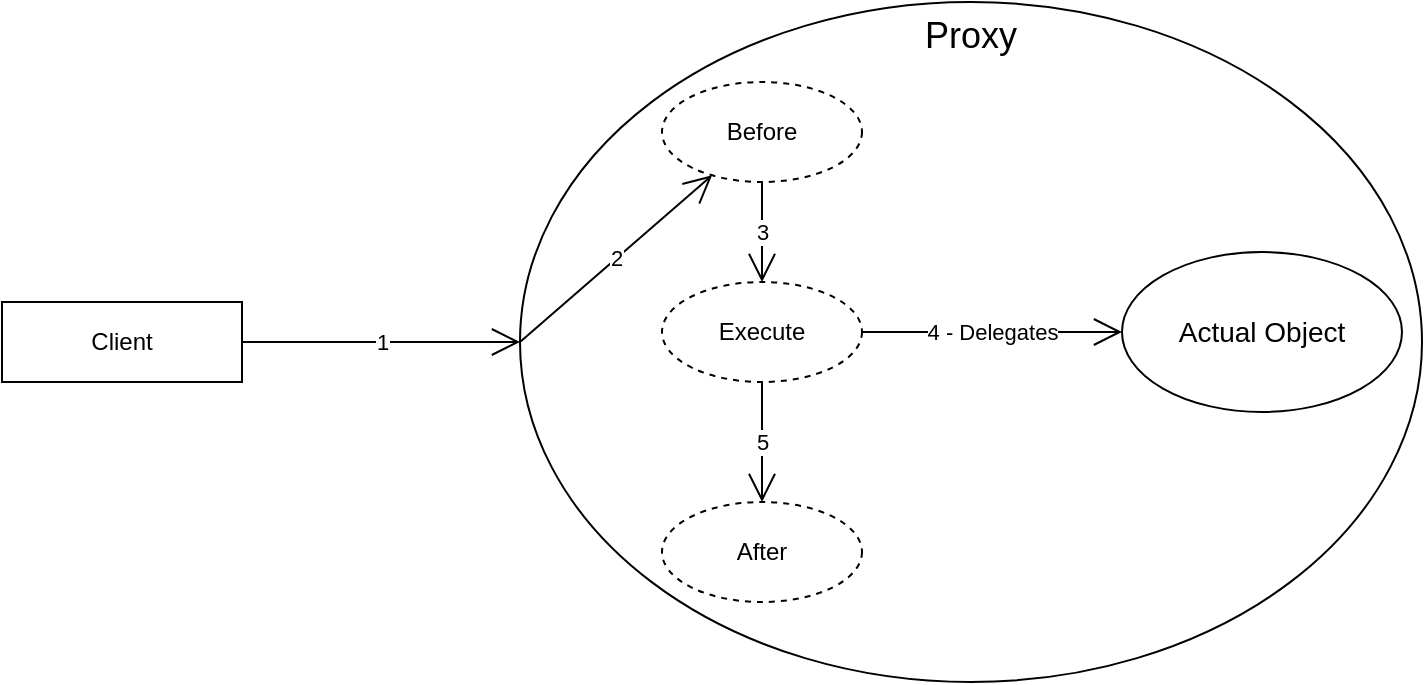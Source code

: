 <mxfile version="21.2.8" type="device">
  <diagram id="C5RBs43oDa-KdzZeNtuy" name="Page-1">
    <mxGraphModel dx="1195" dy="703" grid="1" gridSize="10" guides="1" tooltips="1" connect="1" arrows="1" fold="1" page="1" pageScale="1" pageWidth="827" pageHeight="1169" math="0" shadow="0">
      <root>
        <mxCell id="WIyWlLk6GJQsqaUBKTNV-0" />
        <mxCell id="WIyWlLk6GJQsqaUBKTNV-1" parent="WIyWlLk6GJQsqaUBKTNV-0" />
        <mxCell id="RclC0W0Bxze7f0CXstyG-0" value="Client" style="html=1;whiteSpace=wrap;" vertex="1" parent="WIyWlLk6GJQsqaUBKTNV-1">
          <mxGeometry x="60" y="245" width="120" height="40" as="geometry" />
        </mxCell>
        <mxCell id="RclC0W0Bxze7f0CXstyG-3" value="Proxy" style="ellipse;whiteSpace=wrap;html=1;verticalAlign=top;fontSize=18;" vertex="1" parent="WIyWlLk6GJQsqaUBKTNV-1">
          <mxGeometry x="319" y="95" width="451" height="340" as="geometry" />
        </mxCell>
        <mxCell id="RclC0W0Bxze7f0CXstyG-4" value="Actual Object" style="ellipse;whiteSpace=wrap;html=1;fontSize=14;" vertex="1" parent="WIyWlLk6GJQsqaUBKTNV-1">
          <mxGeometry x="620" y="220" width="140" height="80" as="geometry" />
        </mxCell>
        <mxCell id="RclC0W0Bxze7f0CXstyG-5" value="1" style="endArrow=open;endFill=1;endSize=12;html=1;rounded=0;" edge="1" parent="WIyWlLk6GJQsqaUBKTNV-1" source="RclC0W0Bxze7f0CXstyG-0" target="RclC0W0Bxze7f0CXstyG-3">
          <mxGeometry width="160" relative="1" as="geometry">
            <mxPoint x="310" y="310" as="sourcePoint" />
            <mxPoint x="470" y="310" as="targetPoint" />
          </mxGeometry>
        </mxCell>
        <mxCell id="RclC0W0Bxze7f0CXstyG-6" value="Before" style="ellipse;whiteSpace=wrap;html=1;dashed=1;" vertex="1" parent="WIyWlLk6GJQsqaUBKTNV-1">
          <mxGeometry x="390" y="135" width="100" height="50" as="geometry" />
        </mxCell>
        <mxCell id="RclC0W0Bxze7f0CXstyG-7" value="After" style="ellipse;whiteSpace=wrap;html=1;dashed=1;" vertex="1" parent="WIyWlLk6GJQsqaUBKTNV-1">
          <mxGeometry x="390" y="345" width="100" height="50" as="geometry" />
        </mxCell>
        <mxCell id="RclC0W0Bxze7f0CXstyG-8" value="Execute" style="ellipse;whiteSpace=wrap;html=1;dashed=1;" vertex="1" parent="WIyWlLk6GJQsqaUBKTNV-1">
          <mxGeometry x="390" y="235" width="100" height="50" as="geometry" />
        </mxCell>
        <mxCell id="RclC0W0Bxze7f0CXstyG-9" value="2" style="endArrow=open;endFill=1;endSize=12;html=1;rounded=0;exitX=0;exitY=0.5;exitDx=0;exitDy=0;" edge="1" parent="WIyWlLk6GJQsqaUBKTNV-1" source="RclC0W0Bxze7f0CXstyG-3" target="RclC0W0Bxze7f0CXstyG-6">
          <mxGeometry width="160" relative="1" as="geometry">
            <mxPoint x="260" y="300" as="sourcePoint" />
            <mxPoint x="329" y="245" as="targetPoint" />
          </mxGeometry>
        </mxCell>
        <mxCell id="RclC0W0Bxze7f0CXstyG-10" value="3" style="endArrow=open;endFill=1;endSize=12;html=1;rounded=0;" edge="1" parent="WIyWlLk6GJQsqaUBKTNV-1" source="RclC0W0Bxze7f0CXstyG-6" target="RclC0W0Bxze7f0CXstyG-8">
          <mxGeometry width="160" relative="1" as="geometry">
            <mxPoint x="329" y="270" as="sourcePoint" />
            <mxPoint x="424" y="191" as="targetPoint" />
          </mxGeometry>
        </mxCell>
        <mxCell id="RclC0W0Bxze7f0CXstyG-11" value="4 - Delegates" style="endArrow=open;endFill=1;endSize=12;html=1;rounded=0;" edge="1" parent="WIyWlLk6GJQsqaUBKTNV-1" source="RclC0W0Bxze7f0CXstyG-8" target="RclC0W0Bxze7f0CXstyG-4">
          <mxGeometry width="160" relative="1" as="geometry">
            <mxPoint x="450" y="195" as="sourcePoint" />
            <mxPoint x="450" y="245" as="targetPoint" />
          </mxGeometry>
        </mxCell>
        <mxCell id="RclC0W0Bxze7f0CXstyG-12" value="5" style="endArrow=open;endFill=1;endSize=12;html=1;rounded=0;" edge="1" parent="WIyWlLk6GJQsqaUBKTNV-1" source="RclC0W0Bxze7f0CXstyG-8" target="RclC0W0Bxze7f0CXstyG-7">
          <mxGeometry width="160" relative="1" as="geometry">
            <mxPoint x="500" y="270" as="sourcePoint" />
            <mxPoint x="530" y="270" as="targetPoint" />
          </mxGeometry>
        </mxCell>
      </root>
    </mxGraphModel>
  </diagram>
</mxfile>

